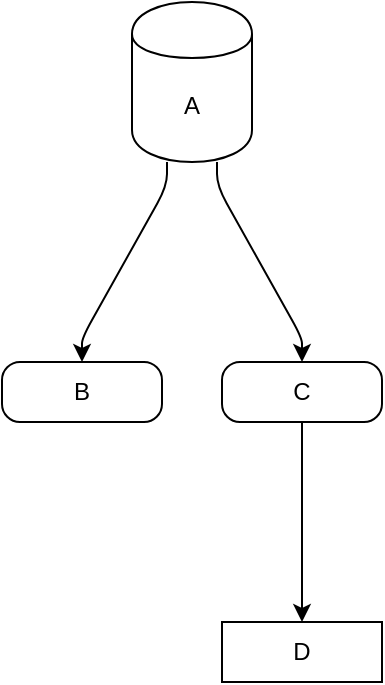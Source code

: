 <mxfile version="10.7.7" type="device">
    <diagram id="8swvhjimAStfEv3QiS_M" name="Ourchitecture"><mxGraphModel><root><mxCell id="0"/><mxCell id="1" parent="0"/><mxCell id="2" value="A" style="shape=cylinder;whiteSpace=wrap;boundedLbl=1" vertex="1" parent="1"><mxGeometry x="65" width="60" height="80" as="geometry"/></mxCell><mxCell id="3" value="B" style="whiteSpace=wrap;rounded=1;arcSize=30" vertex="1" parent="1"><mxGeometry y="180" width="80" height="30" as="geometry"/></mxCell><mxCell id="4" value="C" style="whiteSpace=wrap;rounded=1;arcSize=30" vertex="1" parent="1"><mxGeometry x="110" y="180" width="80" height="30" as="geometry"/></mxCell><mxCell id="5" value="D" style="whiteSpace=wrap" vertex="1" parent="1"><mxGeometry x="110" y="310" width="80" height="30" as="geometry"/></mxCell><mxCell id="6" value="" style="noEdgeStyle=1;orthogonal=1;" edge="1" parent="1" source="2" target="3"><mxGeometry relative="1" as="geometry"><Array as="points"><mxPoint x="82.5" y="92"/><mxPoint x="40" y="168"/></Array></mxGeometry></mxCell><mxCell id="7" value="" style="noEdgeStyle=1;orthogonal=1;" edge="1" parent="1" source="2" target="4"><mxGeometry relative="1" as="geometry"><Array as="points"><mxPoint x="107.5" y="92"/><mxPoint x="150" y="168"/></Array></mxGeometry></mxCell><mxCell id="8" value="" style="noEdgeStyle=1;orthogonal=1;" edge="1" parent="1" source="4" target="5"><mxGeometry relative="1" as="geometry"><Array as="points"><mxPoint x="150" y="222"/><mxPoint x="150" y="298"/></Array></mxGeometry></mxCell></root></mxGraphModel></diagram>
</mxfile>
